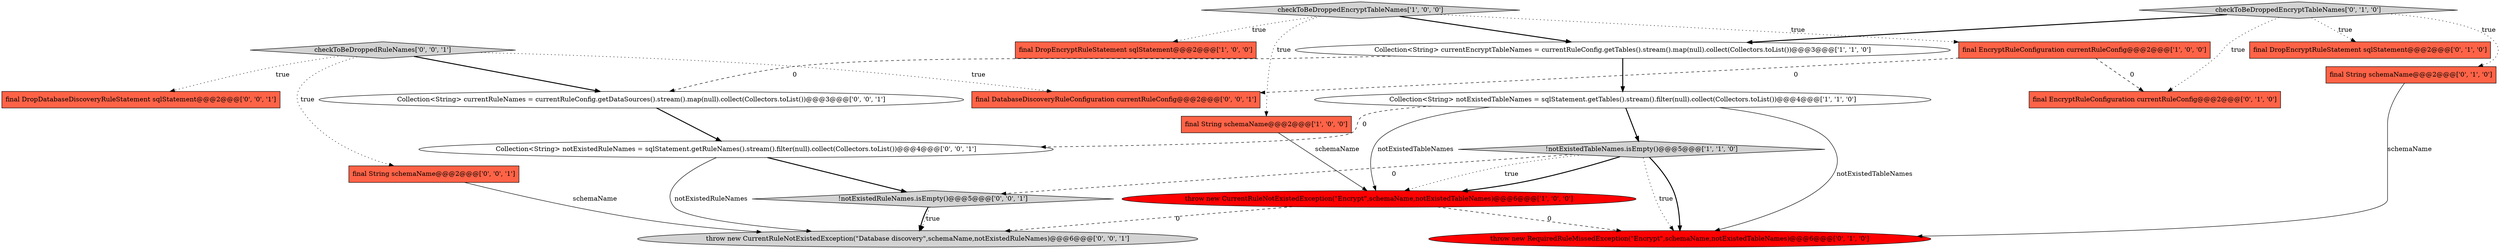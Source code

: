 digraph {
16 [style = filled, label = "checkToBeDroppedRuleNames['0', '0', '1']", fillcolor = lightgray, shape = diamond image = "AAA0AAABBB3BBB"];
7 [style = filled, label = "Collection<String> notExistedTableNames = sqlStatement.getTables().stream().filter(null).collect(Collectors.toList())@@@4@@@['1', '1', '0']", fillcolor = white, shape = ellipse image = "AAA0AAABBB1BBB"];
20 [style = filled, label = "!notExistedRuleNames.isEmpty()@@@5@@@['0', '0', '1']", fillcolor = lightgray, shape = diamond image = "AAA0AAABBB3BBB"];
11 [style = filled, label = "checkToBeDroppedEncryptTableNames['0', '1', '0']", fillcolor = lightgray, shape = diamond image = "AAA0AAABBB2BBB"];
14 [style = filled, label = "Collection<String> notExistedRuleNames = sqlStatement.getRuleNames().stream().filter(null).collect(Collectors.toList())@@@4@@@['0', '0', '1']", fillcolor = white, shape = ellipse image = "AAA0AAABBB3BBB"];
12 [style = filled, label = "throw new RequiredRuleMissedException(\"Encrypt\",schemaName,notExistedTableNames)@@@6@@@['0', '1', '0']", fillcolor = red, shape = ellipse image = "AAA1AAABBB2BBB"];
17 [style = filled, label = "throw new CurrentRuleNotExistedException(\"Database discovery\",schemaName,notExistedRuleNames)@@@6@@@['0', '0', '1']", fillcolor = lightgray, shape = ellipse image = "AAA0AAABBB3BBB"];
5 [style = filled, label = "final DropEncryptRuleStatement sqlStatement@@@2@@@['1', '0', '0']", fillcolor = tomato, shape = box image = "AAA0AAABBB1BBB"];
19 [style = filled, label = "final DatabaseDiscoveryRuleConfiguration currentRuleConfig@@@2@@@['0', '0', '1']", fillcolor = tomato, shape = box image = "AAA0AAABBB3BBB"];
3 [style = filled, label = "throw new CurrentRuleNotExistedException(\"Encrypt\",schemaName,notExistedTableNames)@@@6@@@['1', '0', '0']", fillcolor = red, shape = ellipse image = "AAA1AAABBB1BBB"];
0 [style = filled, label = "!notExistedTableNames.isEmpty()@@@5@@@['1', '1', '0']", fillcolor = lightgray, shape = diamond image = "AAA0AAABBB1BBB"];
4 [style = filled, label = "final String schemaName@@@2@@@['1', '0', '0']", fillcolor = tomato, shape = box image = "AAA0AAABBB1BBB"];
6 [style = filled, label = "final EncryptRuleConfiguration currentRuleConfig@@@2@@@['1', '0', '0']", fillcolor = tomato, shape = box image = "AAA1AAABBB1BBB"];
18 [style = filled, label = "final DropDatabaseDiscoveryRuleStatement sqlStatement@@@2@@@['0', '0', '1']", fillcolor = tomato, shape = box image = "AAA0AAABBB3BBB"];
8 [style = filled, label = "final DropEncryptRuleStatement sqlStatement@@@2@@@['0', '1', '0']", fillcolor = tomato, shape = box image = "AAA0AAABBB2BBB"];
2 [style = filled, label = "checkToBeDroppedEncryptTableNames['1', '0', '0']", fillcolor = lightgray, shape = diamond image = "AAA0AAABBB1BBB"];
9 [style = filled, label = "final String schemaName@@@2@@@['0', '1', '0']", fillcolor = tomato, shape = box image = "AAA0AAABBB2BBB"];
15 [style = filled, label = "final String schemaName@@@2@@@['0', '0', '1']", fillcolor = tomato, shape = box image = "AAA0AAABBB3BBB"];
1 [style = filled, label = "Collection<String> currentEncryptTableNames = currentRuleConfig.getTables().stream().map(null).collect(Collectors.toList())@@@3@@@['1', '1', '0']", fillcolor = white, shape = ellipse image = "AAA0AAABBB1BBB"];
13 [style = filled, label = "Collection<String> currentRuleNames = currentRuleConfig.getDataSources().stream().map(null).collect(Collectors.toList())@@@3@@@['0', '0', '1']", fillcolor = white, shape = ellipse image = "AAA0AAABBB3BBB"];
10 [style = filled, label = "final EncryptRuleConfiguration currentRuleConfig@@@2@@@['0', '1', '0']", fillcolor = tomato, shape = box image = "AAA1AAABBB2BBB"];
0->3 [style = bold, label=""];
9->12 [style = solid, label="schemaName"];
16->19 [style = dotted, label="true"];
0->12 [style = dotted, label="true"];
16->13 [style = bold, label=""];
20->17 [style = bold, label=""];
3->17 [style = dashed, label="0"];
11->1 [style = bold, label=""];
2->1 [style = bold, label=""];
11->10 [style = dotted, label="true"];
20->17 [style = dotted, label="true"];
7->14 [style = dashed, label="0"];
0->12 [style = bold, label=""];
11->9 [style = dotted, label="true"];
7->0 [style = bold, label=""];
7->12 [style = solid, label="notExistedTableNames"];
14->17 [style = solid, label="notExistedRuleNames"];
0->20 [style = dashed, label="0"];
1->7 [style = bold, label=""];
6->10 [style = dashed, label="0"];
7->3 [style = solid, label="notExistedTableNames"];
1->13 [style = dashed, label="0"];
3->12 [style = dashed, label="0"];
2->6 [style = dotted, label="true"];
2->4 [style = dotted, label="true"];
6->19 [style = dashed, label="0"];
11->8 [style = dotted, label="true"];
4->3 [style = solid, label="schemaName"];
0->3 [style = dotted, label="true"];
2->5 [style = dotted, label="true"];
15->17 [style = solid, label="schemaName"];
13->14 [style = bold, label=""];
14->20 [style = bold, label=""];
16->15 [style = dotted, label="true"];
16->18 [style = dotted, label="true"];
}
